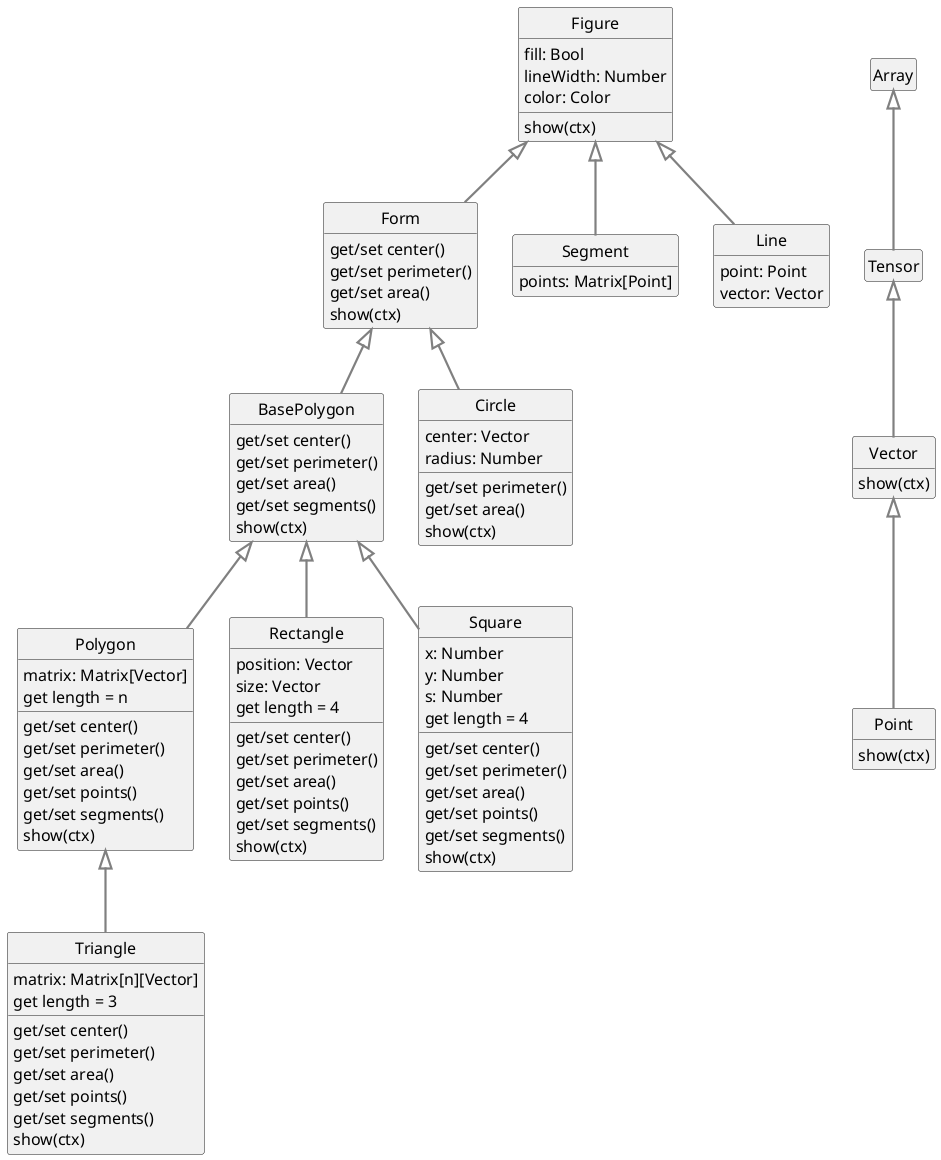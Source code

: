 @startuml forms
skinparam style strictuml
skinparam DefaultFontName Arial
skinparam DefaultFontSize 16
skinparam DefaultFontStyle bold
skinparam ArrowThickness 2.2
skinparam ArrowColor #gray
hide empty members

class Figure {
    fill: Bool
    lineWidth: Number
    color: Color
    show(ctx)
}

class Form {
    get/set center()
    get/set perimeter()
    get/set area()
    show(ctx)
}

class BasePolygon {
    get/set center()
    get/set perimeter()
    get/set area()
    get/set segments()
    show(ctx)
}

class Point {
    show(ctx)
}

class Vector {
    show(ctx)
}

class Segment {
    points: Matrix[Point]
}

class Line {
    point: Point
    vector: Vector
}

class Circle {
    center: Vector
    radius: Number
    get/set perimeter()
    get/set area()
    show(ctx)
}

class Polygon {
    matrix: Matrix[Vector]
    get length = n
    get/set center()
    get/set perimeter()
    get/set area()
    get/set points()
    get/set segments()
    show(ctx)
}

class Triangle {
    matrix: Matrix[n][Vector]
    get length = 3
    get/set center()
    get/set perimeter()
    get/set area()
    get/set points()
    get/set segments()
    show(ctx)
}

class Rectangle {
    position: Vector
    size: Vector
    get length = 4
    get/set center()
    get/set perimeter()
    get/set area()
    get/set points()
    get/set segments()
    show(ctx)
}

class Square {
    x: Number
    y: Number
    s: Number
    get length = 4
    get/set center()
    get/set perimeter()
    get/set area()
    get/set points()
    get/set segments()
    show(ctx)
}

Array <|-- Tensor
Tensor <|-- Vector
Vector <|-- Point
Figure <|-- Form
Figure <|-- Segment
Figure <|-- Line
Form <|-- BasePolygon
Form <|-- Circle
BasePolygon <|-- Polygon
BasePolygon <|-- Square
BasePolygon <|-- Rectangle
Polygon <|-- Triangle

@enduml